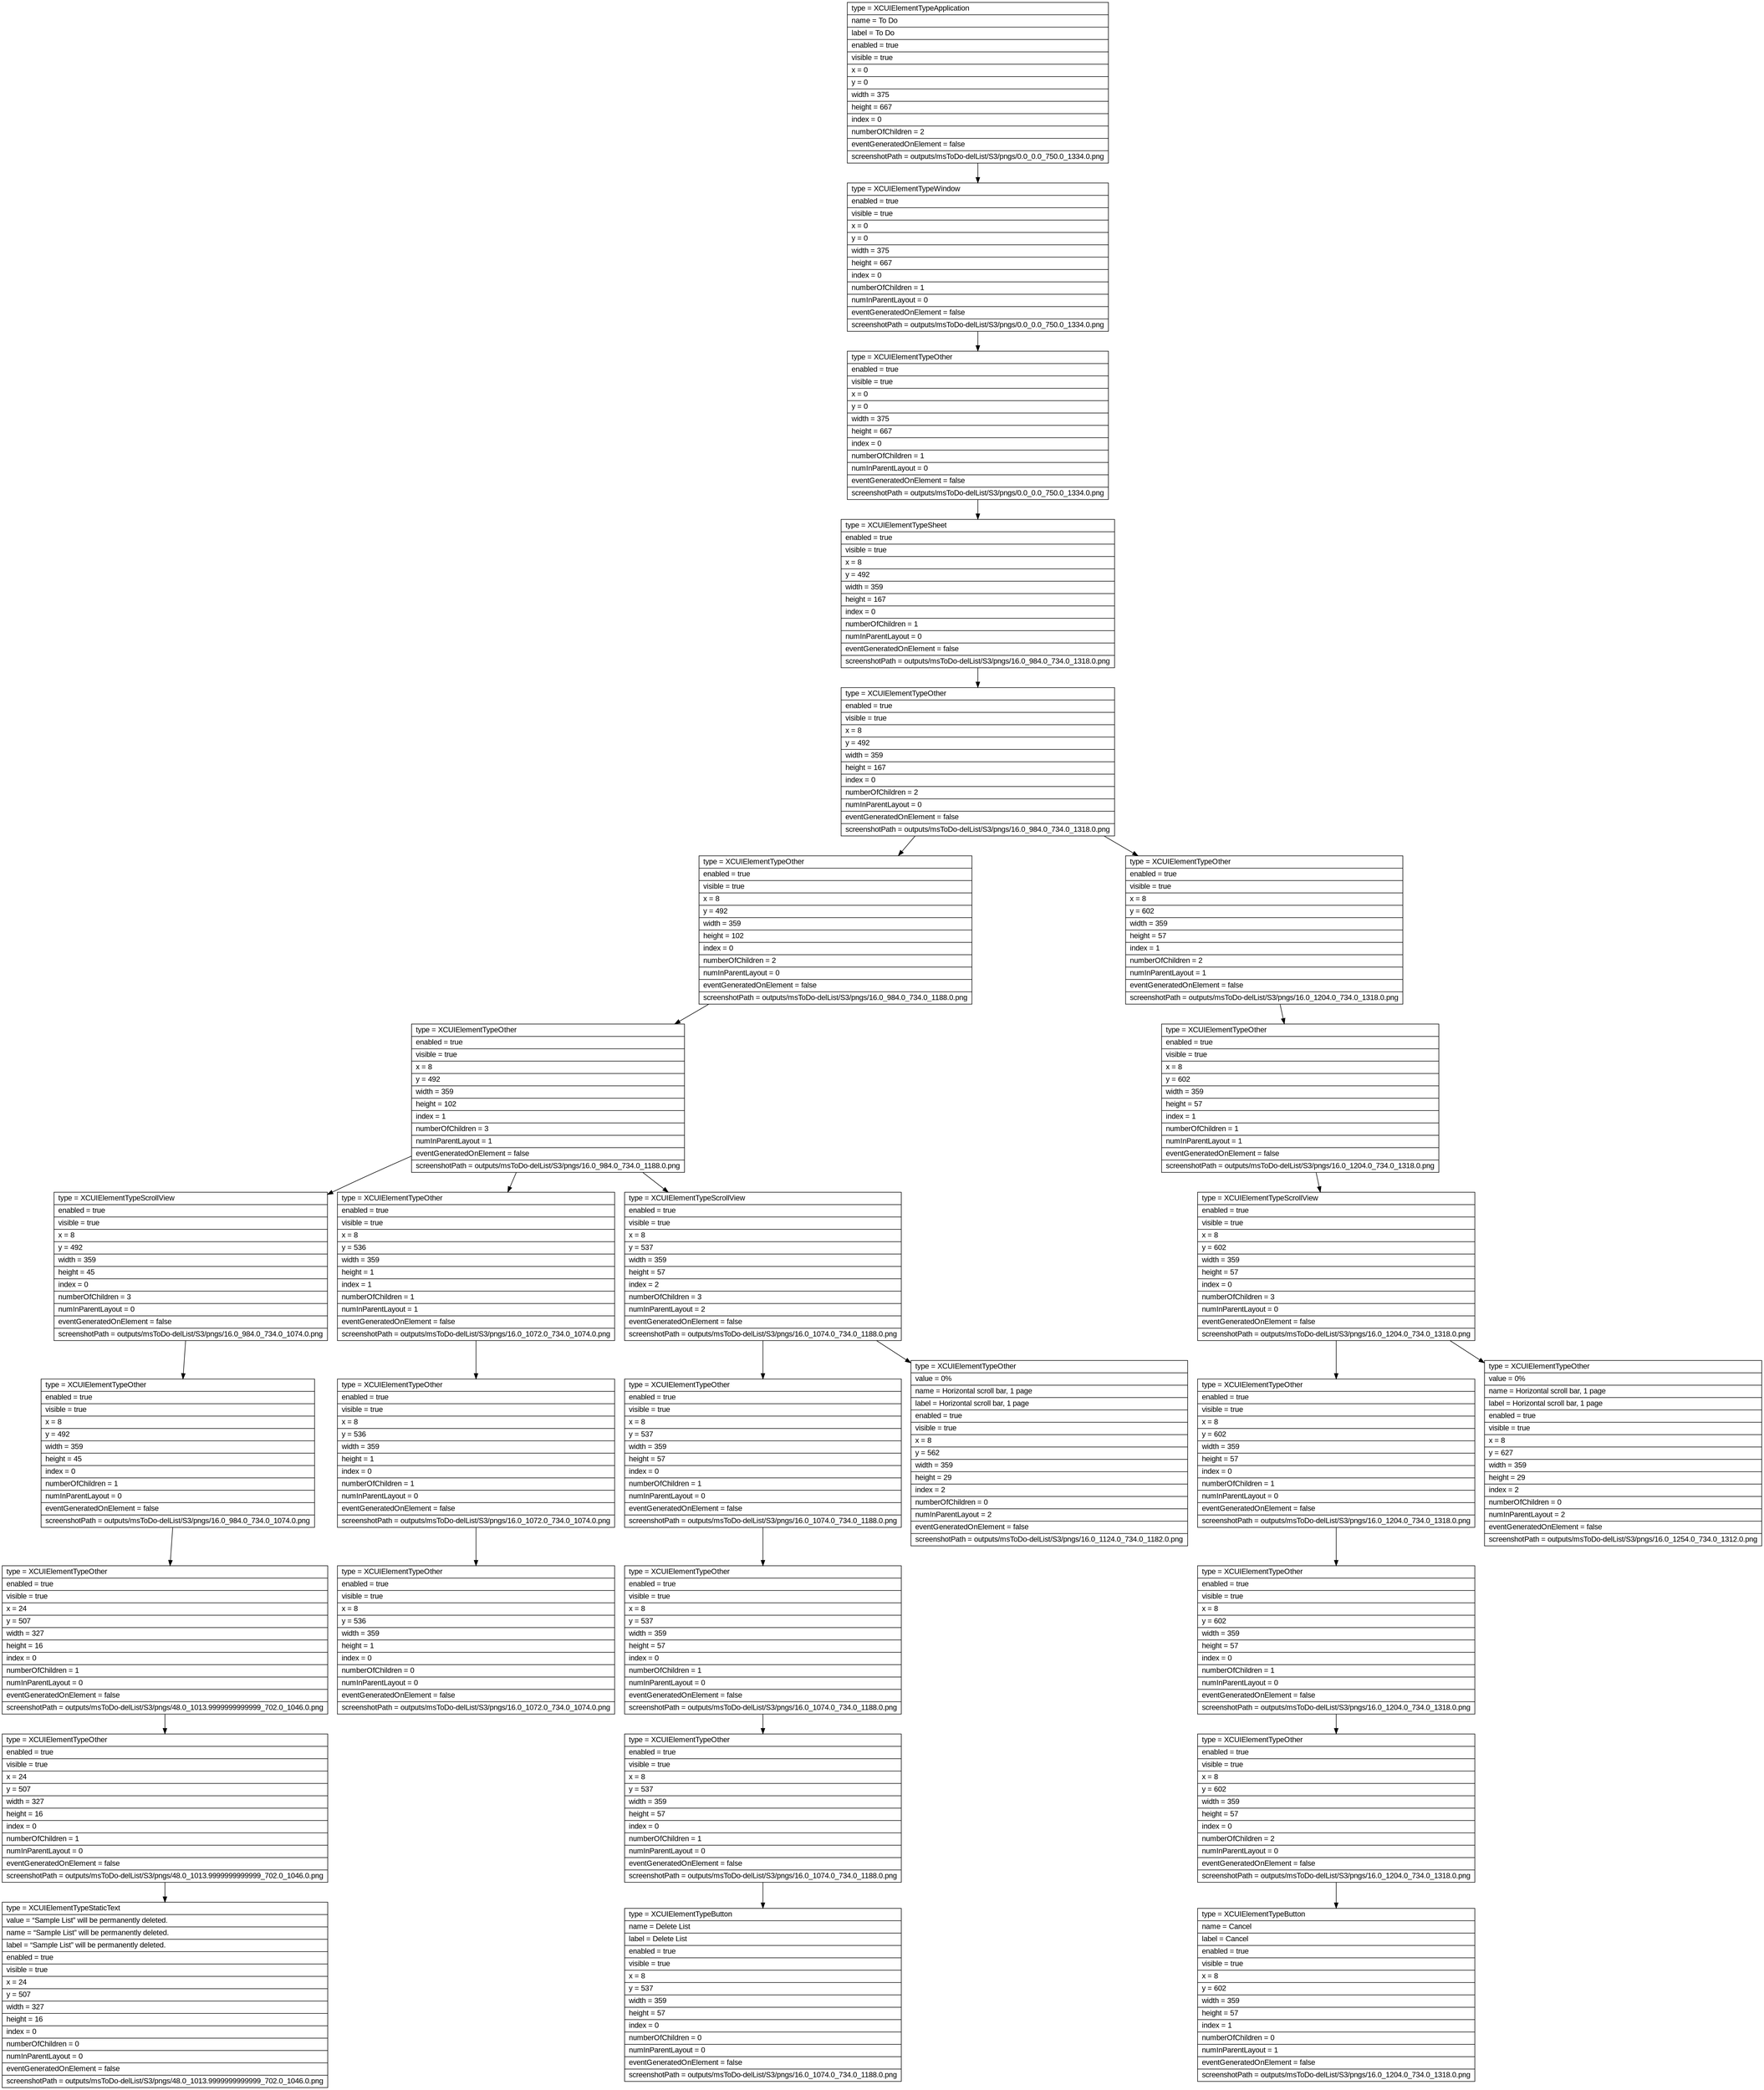 digraph Layout {

	node [shape=record fontname=Arial];

	0	[label="{type = XCUIElementTypeApplication\l|name = To Do\l|label = To Do\l|enabled = true\l|visible = true\l|x = 0\l|y = 0\l|width = 375\l|height = 667\l|index = 0\l|numberOfChildren = 2\l|eventGeneratedOnElement = false \l|screenshotPath = outputs/msToDo-delList/S3/pngs/0.0_0.0_750.0_1334.0.png\l}"]
	1	[label="{type = XCUIElementTypeWindow\l|enabled = true\l|visible = true\l|x = 0\l|y = 0\l|width = 375\l|height = 667\l|index = 0\l|numberOfChildren = 1\l|numInParentLayout = 0\l|eventGeneratedOnElement = false \l|screenshotPath = outputs/msToDo-delList/S3/pngs/0.0_0.0_750.0_1334.0.png\l}"]
	2	[label="{type = XCUIElementTypeOther\l|enabled = true\l|visible = true\l|x = 0\l|y = 0\l|width = 375\l|height = 667\l|index = 0\l|numberOfChildren = 1\l|numInParentLayout = 0\l|eventGeneratedOnElement = false \l|screenshotPath = outputs/msToDo-delList/S3/pngs/0.0_0.0_750.0_1334.0.png\l}"]
	3	[label="{type = XCUIElementTypeSheet\l|enabled = true\l|visible = true\l|x = 8\l|y = 492\l|width = 359\l|height = 167\l|index = 0\l|numberOfChildren = 1\l|numInParentLayout = 0\l|eventGeneratedOnElement = false \l|screenshotPath = outputs/msToDo-delList/S3/pngs/16.0_984.0_734.0_1318.0.png\l}"]
	4	[label="{type = XCUIElementTypeOther\l|enabled = true\l|visible = true\l|x = 8\l|y = 492\l|width = 359\l|height = 167\l|index = 0\l|numberOfChildren = 2\l|numInParentLayout = 0\l|eventGeneratedOnElement = false \l|screenshotPath = outputs/msToDo-delList/S3/pngs/16.0_984.0_734.0_1318.0.png\l}"]
	5	[label="{type = XCUIElementTypeOther\l|enabled = true\l|visible = true\l|x = 8\l|y = 492\l|width = 359\l|height = 102\l|index = 0\l|numberOfChildren = 2\l|numInParentLayout = 0\l|eventGeneratedOnElement = false \l|screenshotPath = outputs/msToDo-delList/S3/pngs/16.0_984.0_734.0_1188.0.png\l}"]
	6	[label="{type = XCUIElementTypeOther\l|enabled = true\l|visible = true\l|x = 8\l|y = 602\l|width = 359\l|height = 57\l|index = 1\l|numberOfChildren = 2\l|numInParentLayout = 1\l|eventGeneratedOnElement = false \l|screenshotPath = outputs/msToDo-delList/S3/pngs/16.0_1204.0_734.0_1318.0.png\l}"]
	7	[label="{type = XCUIElementTypeOther\l|enabled = true\l|visible = true\l|x = 8\l|y = 492\l|width = 359\l|height = 102\l|index = 1\l|numberOfChildren = 3\l|numInParentLayout = 1\l|eventGeneratedOnElement = false \l|screenshotPath = outputs/msToDo-delList/S3/pngs/16.0_984.0_734.0_1188.0.png\l}"]
	8	[label="{type = XCUIElementTypeOther\l|enabled = true\l|visible = true\l|x = 8\l|y = 602\l|width = 359\l|height = 57\l|index = 1\l|numberOfChildren = 1\l|numInParentLayout = 1\l|eventGeneratedOnElement = false \l|screenshotPath = outputs/msToDo-delList/S3/pngs/16.0_1204.0_734.0_1318.0.png\l}"]
	9	[label="{type = XCUIElementTypeScrollView\l|enabled = true\l|visible = true\l|x = 8\l|y = 492\l|width = 359\l|height = 45\l|index = 0\l|numberOfChildren = 3\l|numInParentLayout = 0\l|eventGeneratedOnElement = false \l|screenshotPath = outputs/msToDo-delList/S3/pngs/16.0_984.0_734.0_1074.0.png\l}"]
	10	[label="{type = XCUIElementTypeOther\l|enabled = true\l|visible = true\l|x = 8\l|y = 536\l|width = 359\l|height = 1\l|index = 1\l|numberOfChildren = 1\l|numInParentLayout = 1\l|eventGeneratedOnElement = false \l|screenshotPath = outputs/msToDo-delList/S3/pngs/16.0_1072.0_734.0_1074.0.png\l}"]
	11	[label="{type = XCUIElementTypeScrollView\l|enabled = true\l|visible = true\l|x = 8\l|y = 537\l|width = 359\l|height = 57\l|index = 2\l|numberOfChildren = 3\l|numInParentLayout = 2\l|eventGeneratedOnElement = false \l|screenshotPath = outputs/msToDo-delList/S3/pngs/16.0_1074.0_734.0_1188.0.png\l}"]
	12	[label="{type = XCUIElementTypeScrollView\l|enabled = true\l|visible = true\l|x = 8\l|y = 602\l|width = 359\l|height = 57\l|index = 0\l|numberOfChildren = 3\l|numInParentLayout = 0\l|eventGeneratedOnElement = false \l|screenshotPath = outputs/msToDo-delList/S3/pngs/16.0_1204.0_734.0_1318.0.png\l}"]
	13	[label="{type = XCUIElementTypeOther\l|enabled = true\l|visible = true\l|x = 8\l|y = 492\l|width = 359\l|height = 45\l|index = 0\l|numberOfChildren = 1\l|numInParentLayout = 0\l|eventGeneratedOnElement = false \l|screenshotPath = outputs/msToDo-delList/S3/pngs/16.0_984.0_734.0_1074.0.png\l}"]
	14	[label="{type = XCUIElementTypeOther\l|enabled = true\l|visible = true\l|x = 8\l|y = 536\l|width = 359\l|height = 1\l|index = 0\l|numberOfChildren = 1\l|numInParentLayout = 0\l|eventGeneratedOnElement = false \l|screenshotPath = outputs/msToDo-delList/S3/pngs/16.0_1072.0_734.0_1074.0.png\l}"]
	15	[label="{type = XCUIElementTypeOther\l|enabled = true\l|visible = true\l|x = 8\l|y = 537\l|width = 359\l|height = 57\l|index = 0\l|numberOfChildren = 1\l|numInParentLayout = 0\l|eventGeneratedOnElement = false \l|screenshotPath = outputs/msToDo-delList/S3/pngs/16.0_1074.0_734.0_1188.0.png\l}"]
	16	[label="{type = XCUIElementTypeOther\l|value = 0%\l|name = Horizontal scroll bar, 1 page\l|label = Horizontal scroll bar, 1 page\l|enabled = true\l|visible = true\l|x = 8\l|y = 562\l|width = 359\l|height = 29\l|index = 2\l|numberOfChildren = 0\l|numInParentLayout = 2\l|eventGeneratedOnElement = false \l|screenshotPath = outputs/msToDo-delList/S3/pngs/16.0_1124.0_734.0_1182.0.png\l}"]
	17	[label="{type = XCUIElementTypeOther\l|enabled = true\l|visible = true\l|x = 8\l|y = 602\l|width = 359\l|height = 57\l|index = 0\l|numberOfChildren = 1\l|numInParentLayout = 0\l|eventGeneratedOnElement = false \l|screenshotPath = outputs/msToDo-delList/S3/pngs/16.0_1204.0_734.0_1318.0.png\l}"]
	18	[label="{type = XCUIElementTypeOther\l|value = 0%\l|name = Horizontal scroll bar, 1 page\l|label = Horizontal scroll bar, 1 page\l|enabled = true\l|visible = true\l|x = 8\l|y = 627\l|width = 359\l|height = 29\l|index = 2\l|numberOfChildren = 0\l|numInParentLayout = 2\l|eventGeneratedOnElement = false \l|screenshotPath = outputs/msToDo-delList/S3/pngs/16.0_1254.0_734.0_1312.0.png\l}"]
	19	[label="{type = XCUIElementTypeOther\l|enabled = true\l|visible = true\l|x = 24\l|y = 507\l|width = 327\l|height = 16\l|index = 0\l|numberOfChildren = 1\l|numInParentLayout = 0\l|eventGeneratedOnElement = false \l|screenshotPath = outputs/msToDo-delList/S3/pngs/48.0_1013.9999999999999_702.0_1046.0.png\l}"]
	20	[label="{type = XCUIElementTypeOther\l|enabled = true\l|visible = true\l|x = 8\l|y = 536\l|width = 359\l|height = 1\l|index = 0\l|numberOfChildren = 0\l|numInParentLayout = 0\l|eventGeneratedOnElement = false \l|screenshotPath = outputs/msToDo-delList/S3/pngs/16.0_1072.0_734.0_1074.0.png\l}"]
	21	[label="{type = XCUIElementTypeOther\l|enabled = true\l|visible = true\l|x = 8\l|y = 537\l|width = 359\l|height = 57\l|index = 0\l|numberOfChildren = 1\l|numInParentLayout = 0\l|eventGeneratedOnElement = false \l|screenshotPath = outputs/msToDo-delList/S3/pngs/16.0_1074.0_734.0_1188.0.png\l}"]
	22	[label="{type = XCUIElementTypeOther\l|enabled = true\l|visible = true\l|x = 8\l|y = 602\l|width = 359\l|height = 57\l|index = 0\l|numberOfChildren = 1\l|numInParentLayout = 0\l|eventGeneratedOnElement = false \l|screenshotPath = outputs/msToDo-delList/S3/pngs/16.0_1204.0_734.0_1318.0.png\l}"]
	23	[label="{type = XCUIElementTypeOther\l|enabled = true\l|visible = true\l|x = 24\l|y = 507\l|width = 327\l|height = 16\l|index = 0\l|numberOfChildren = 1\l|numInParentLayout = 0\l|eventGeneratedOnElement = false \l|screenshotPath = outputs/msToDo-delList/S3/pngs/48.0_1013.9999999999999_702.0_1046.0.png\l}"]
	24	[label="{type = XCUIElementTypeOther\l|enabled = true\l|visible = true\l|x = 8\l|y = 537\l|width = 359\l|height = 57\l|index = 0\l|numberOfChildren = 1\l|numInParentLayout = 0\l|eventGeneratedOnElement = false \l|screenshotPath = outputs/msToDo-delList/S3/pngs/16.0_1074.0_734.0_1188.0.png\l}"]
	25	[label="{type = XCUIElementTypeOther\l|enabled = true\l|visible = true\l|x = 8\l|y = 602\l|width = 359\l|height = 57\l|index = 0\l|numberOfChildren = 2\l|numInParentLayout = 0\l|eventGeneratedOnElement = false \l|screenshotPath = outputs/msToDo-delList/S3/pngs/16.0_1204.0_734.0_1318.0.png\l}"]
	26	[label="{type = XCUIElementTypeStaticText\l|value = “Sample List” will be permanently deleted.\l|name = “Sample List” will be permanently deleted.\l|label = “Sample List” will be permanently deleted.\l|enabled = true\l|visible = true\l|x = 24\l|y = 507\l|width = 327\l|height = 16\l|index = 0\l|numberOfChildren = 0\l|numInParentLayout = 0\l|eventGeneratedOnElement = false \l|screenshotPath = outputs/msToDo-delList/S3/pngs/48.0_1013.9999999999999_702.0_1046.0.png\l}"]
	27	[label="{type = XCUIElementTypeButton\l|name = Delete List\l|label = Delete List\l|enabled = true\l|visible = true\l|x = 8\l|y = 537\l|width = 359\l|height = 57\l|index = 0\l|numberOfChildren = 0\l|numInParentLayout = 0\l|eventGeneratedOnElement = false \l|screenshotPath = outputs/msToDo-delList/S3/pngs/16.0_1074.0_734.0_1188.0.png\l}"]
	28	[label="{type = XCUIElementTypeButton\l|name = Cancel\l|label = Cancel\l|enabled = true\l|visible = true\l|x = 8\l|y = 602\l|width = 359\l|height = 57\l|index = 1\l|numberOfChildren = 0\l|numInParentLayout = 1\l|eventGeneratedOnElement = false \l|screenshotPath = outputs/msToDo-delList/S3/pngs/16.0_1204.0_734.0_1318.0.png\l}"]


	0 -> 1
	1 -> 2
	2 -> 3
	3 -> 4
	4 -> 5
	4 -> 6
	5 -> 7
	6 -> 8
	7 -> 9
	7 -> 10
	7 -> 11
	8 -> 12
	9 -> 13
	10 -> 14
	11 -> 15
	11 -> 16
	12 -> 17
	12 -> 18
	13 -> 19
	14 -> 20
	15 -> 21
	17 -> 22
	19 -> 23
	21 -> 24
	22 -> 25
	23 -> 26
	24 -> 27
	25 -> 28


}